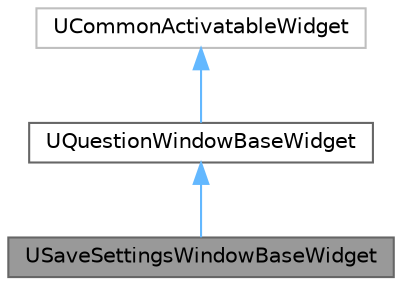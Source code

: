 digraph "USaveSettingsWindowBaseWidget"
{
 // LATEX_PDF_SIZE
  bgcolor="transparent";
  edge [fontname=Helvetica,fontsize=10,labelfontname=Helvetica,labelfontsize=10];
  node [fontname=Helvetica,fontsize=10,shape=box,height=0.2,width=0.4];
  Node1 [label="USaveSettingsWindowBaseWidget",height=0.2,width=0.4,color="gray40", fillcolor="grey60", style="filled", fontcolor="black",tooltip="Save settings message widget."];
  Node2 -> Node1 [dir="back",color="steelblue1",style="solid"];
  Node2 [label="UQuestionWindowBaseWidget",height=0.2,width=0.4,color="gray40", fillcolor="white", style="filled",URL="$class_u_question_window_base_widget.html",tooltip="Message widget."];
  Node3 -> Node2 [dir="back",color="steelblue1",style="solid"];
  Node3 [label="UCommonActivatableWidget",height=0.2,width=0.4,color="grey75", fillcolor="white", style="filled",tooltip=" "];
}
